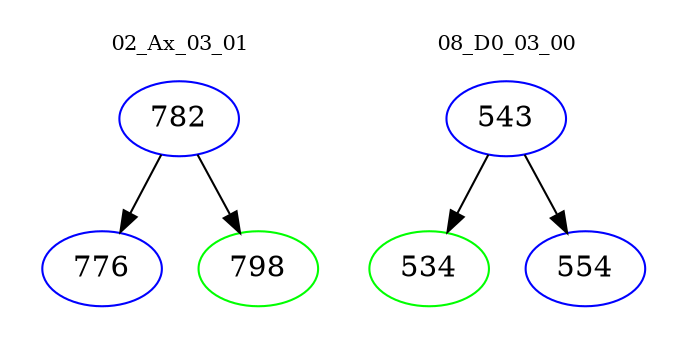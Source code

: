 digraph{
subgraph cluster_0 {
color = white
label = "02_Ax_03_01";
fontsize=10;
T0_782 [label="782", color="blue"]
T0_782 -> T0_776 [color="black"]
T0_776 [label="776", color="blue"]
T0_782 -> T0_798 [color="black"]
T0_798 [label="798", color="green"]
}
subgraph cluster_1 {
color = white
label = "08_D0_03_00";
fontsize=10;
T1_543 [label="543", color="blue"]
T1_543 -> T1_534 [color="black"]
T1_534 [label="534", color="green"]
T1_543 -> T1_554 [color="black"]
T1_554 [label="554", color="blue"]
}
}
